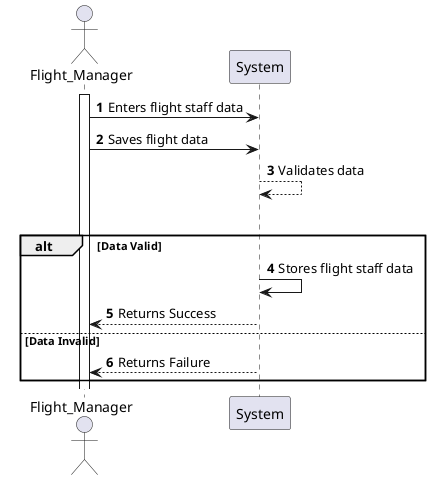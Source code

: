 @startuml
'https://plantuml.com/sequence-diagram

autonumber

Actor "Flight_Manager"
participant "System" as Sys
activate Flight_Manager

Flight_Manager -> Sys: Enters flight staff data
Flight_Manager -> Sys: Saves flight data
Sys --> Sys: Validates data

 group "alt" Data Valid
    alt Data Valid
        Sys -> Sys: Stores flight staff data
        Sys --> Flight_Manager: Returns Success
    else Data Invalid
        Sys --> Flight_Manager: Returns Failure
 end

@enduml